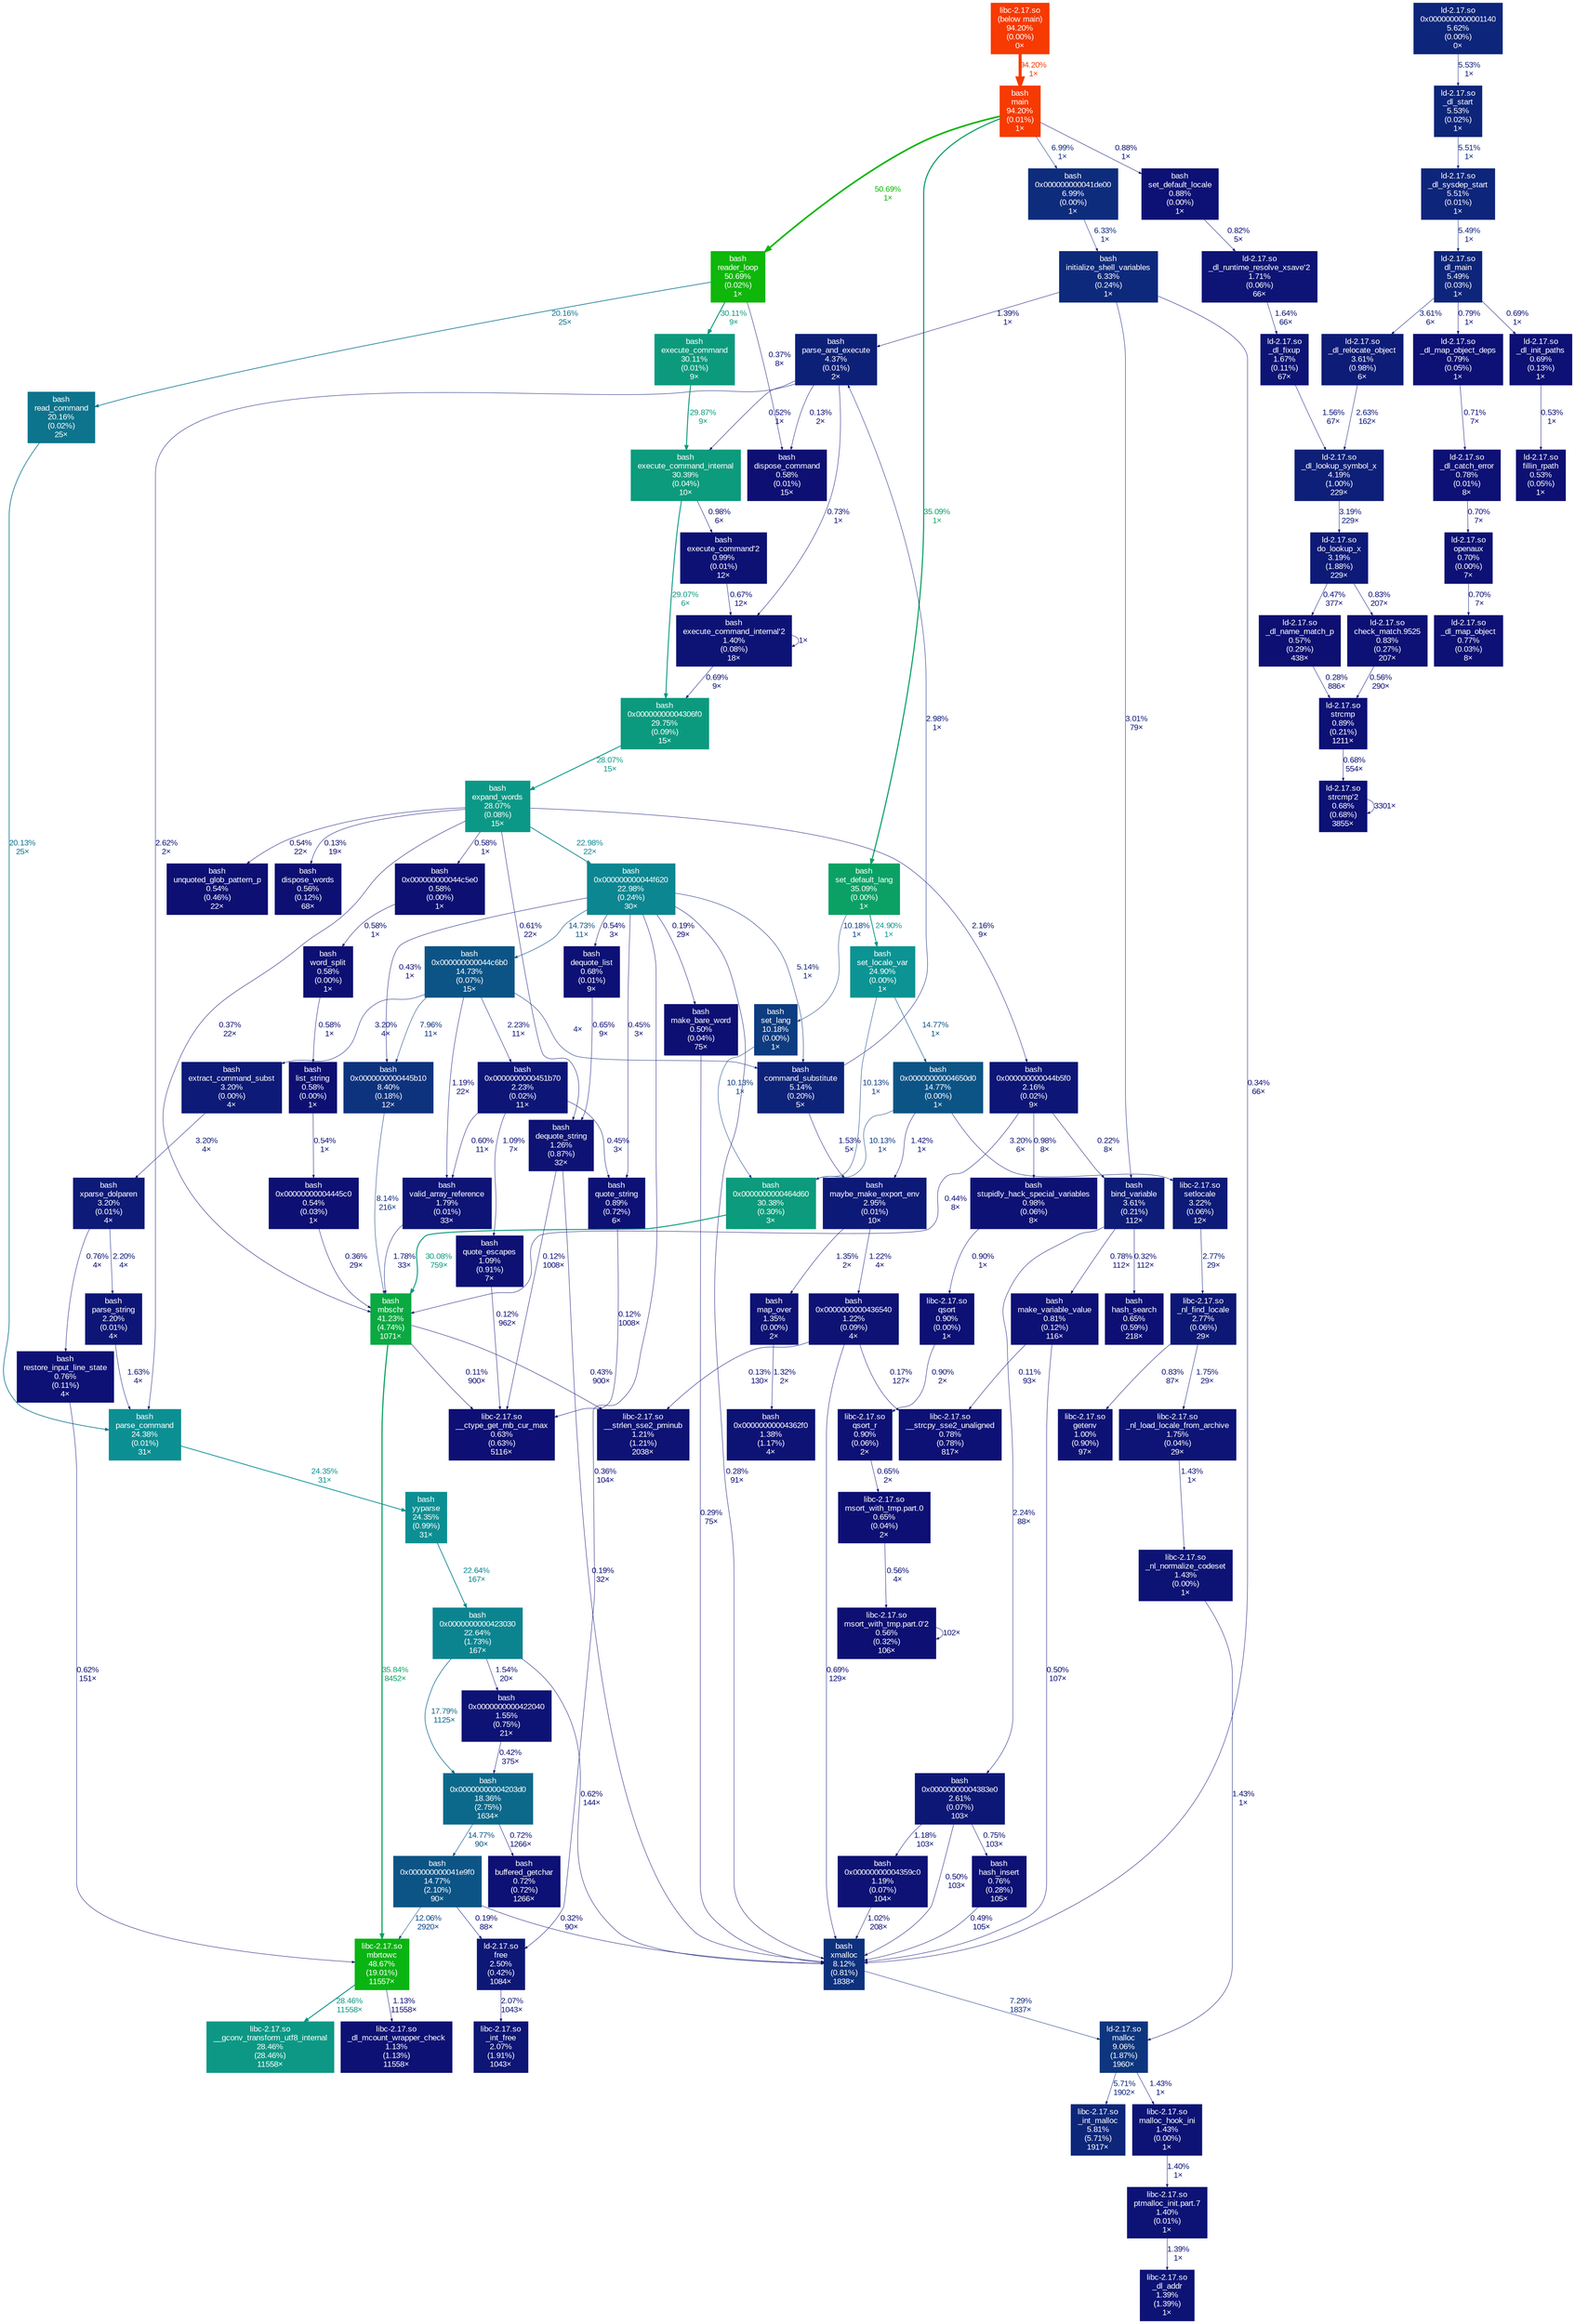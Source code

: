 digraph {
	graph [fontname=Arial, nodesep=0.125, ranksep=0.25];
	node [fontcolor=white, fontname=Arial, height=0, shape=box, style=filled, width=0];
	edge [fontname=Arial];
	"(below main)" [color="#f63a01", fontcolor="#ffffff", fontsize="10.00", label="libc-2.17.so\n(below main)\n94.20%\n(0.00%)\n0×"];
	"(below main)" -> main [arrowsize="0.97", color="#f63a01", fontcolor="#f63a01", fontsize="10.00", label="94.20%\n1×", labeldistance="3.77", penwidth="3.77"];
	"0x0000000000001140" [color="#0d257a", fontcolor="#ffffff", fontsize="10.00", label="ld-2.17.so\n0x0000000000001140\n5.62%\n(0.00%)\n0×"];
	"0x0000000000001140" -> "_dl_start" [arrowsize="0.35", color="#0d257a", fontcolor="#0d257a", fontsize="10.00", label="5.53%\n1×", labeldistance="0.50", penwidth="0.50"];
	"0x000000000041de00" [color="#0d2c7c", fontcolor="#ffffff", fontsize="10.00", label="bash\n0x000000000041de00\n6.99%\n(0.00%)\n1×"];
	"0x000000000041de00" -> "initialize_shell_variables" [arrowsize="0.35", color="#0d297b", fontcolor="#0d297b", fontsize="10.00", label="6.33%\n1×", labeldistance="0.50", penwidth="0.50"];
	"0x000000000041e9f0" [color="#0c5486", fontcolor="#ffffff", fontsize="10.00", label="bash\n0x000000000041e9f0\n14.77%\n(2.10%)\n90×"];
	"0x000000000041e9f0" -> free [arrowsize="0.35", color="#0d0e73", fontcolor="#0d0e73", fontsize="10.00", label="0.19%\n88×", labeldistance="0.50", penwidth="0.50"];
	"0x000000000041e9f0" -> mbrtowc [arrowsize="0.35", color="#0d4582", fontcolor="#0d4582", fontsize="10.00", label="12.06%\n2920×", labeldistance="0.50", penwidth="0.50"];
	"0x000000000041e9f0" -> xmalloc [arrowsize="0.35", color="#0d0e73", fontcolor="#0d0e73", fontsize="10.00", label="0.32%\n90×", labeldistance="0.50", penwidth="0.50"];
	"0x00000000004203d0" [color="#0c698b", fontcolor="#ffffff", fontsize="10.00", label="bash\n0x00000000004203d0\n18.36%\n(2.75%)\n1634×"];
	"0x00000000004203d0" -> "0x000000000041e9f0" [arrowsize="0.38", color="#0c5486", fontcolor="#0c5486", fontsize="10.00", label="14.77%\n90×", labeldistance="0.59", penwidth="0.59"];
	"0x00000000004203d0" -> "buffered_getchar" [arrowsize="0.35", color="#0d1074", fontcolor="#0d1074", fontsize="10.00", label="0.72%\n1266×", labeldistance="0.50", penwidth="0.50"];
	"0x0000000000422040" [color="#0d1375", fontcolor="#ffffff", fontsize="10.00", label="bash\n0x0000000000422040\n1.55%\n(0.75%)\n21×"];
	"0x0000000000422040" -> "0x00000000004203d0" [arrowsize="0.35", color="#0d0e73", fontcolor="#0d0e73", fontsize="10.00", label="0.42%\n375×", labeldistance="0.50", penwidth="0.50"];
	"0x0000000000423030" [color="#0c8490", fontcolor="#ffffff", fontsize="10.00", label="bash\n0x0000000000423030\n22.64%\n(1.73%)\n167×"];
	"0x0000000000423030" -> "0x00000000004203d0" [arrowsize="0.42", color="#0c668a", fontcolor="#0c668a", fontsize="10.00", label="17.79%\n1125×", labeldistance="0.71", penwidth="0.71"];
	"0x0000000000423030" -> "0x0000000000422040" [arrowsize="0.35", color="#0d1375", fontcolor="#0d1375", fontsize="10.00", label="1.54%\n20×", labeldistance="0.50", penwidth="0.50"];
	"0x0000000000423030" -> xmalloc [arrowsize="0.35", color="#0d0f74", fontcolor="#0d0f74", fontsize="10.00", label="0.62%\n144×", labeldistance="0.50", penwidth="0.50"];
	"0x00000000004306f0" [color="#0c9a7f", fontcolor="#ffffff", fontsize="10.00", label="bash\n0x00000000004306f0\n29.75%\n(0.09%)\n15×"];
	"0x00000000004306f0" -> "expand_words" [arrowsize="0.53", color="#0c9886", fontcolor="#0c9886", fontsize="10.00", label="28.07%\n15×", labeldistance="1.12", penwidth="1.12"];
	"0x00000000004359c0" [color="#0d1274", fontcolor="#ffffff", fontsize="10.00", label="bash\n0x00000000004359c0\n1.19%\n(0.07%)\n104×"];
	"0x00000000004359c0" -> xmalloc [arrowsize="0.35", color="#0d1174", fontcolor="#0d1174", fontsize="10.00", label="1.02%\n208×", labeldistance="0.50", penwidth="0.50"];
	"0x00000000004362f0" [color="#0d1275", fontcolor="#ffffff", fontsize="10.00", label="bash\n0x00000000004362f0\n1.38%\n(1.17%)\n4×"];
	"0x0000000000436540" [color="#0d1274", fontcolor="#ffffff", fontsize="10.00", label="bash\n0x0000000000436540\n1.22%\n(0.09%)\n4×"];
	"0x0000000000436540" -> "__strcpy_sse2_unaligned" [arrowsize="0.35", color="#0d0d73", fontcolor="#0d0d73", fontsize="10.00", label="0.17%\n127×", labeldistance="0.50", penwidth="0.50"];
	"0x0000000000436540" -> "__strlen_sse2_pminub" [arrowsize="0.35", color="#0d0d73", fontcolor="#0d0d73", fontsize="10.00", label="0.13%\n130×", labeldistance="0.50", penwidth="0.50"];
	"0x0000000000436540" -> xmalloc [arrowsize="0.35", color="#0d1074", fontcolor="#0d1074", fontsize="10.00", label="0.69%\n129×", labeldistance="0.50", penwidth="0.50"];
	"0x00000000004383e0" [color="#0d1876", fontcolor="#ffffff", fontsize="10.00", label="bash\n0x00000000004383e0\n2.61%\n(0.07%)\n103×"];
	"0x00000000004383e0" -> "0x00000000004359c0" [arrowsize="0.35", color="#0d1274", fontcolor="#0d1274", fontsize="10.00", label="1.18%\n103×", labeldistance="0.50", penwidth="0.50"];
	"0x00000000004383e0" -> "hash_insert" [arrowsize="0.35", color="#0d1074", fontcolor="#0d1074", fontsize="10.00", label="0.75%\n103×", labeldistance="0.50", penwidth="0.50"];
	"0x00000000004383e0" -> xmalloc [arrowsize="0.35", color="#0d0f73", fontcolor="#0d0f73", fontsize="10.00", label="0.50%\n103×", labeldistance="0.50", penwidth="0.50"];
	"0x00000000004445c0" [color="#0d0f73", fontcolor="#ffffff", fontsize="10.00", label="bash\n0x00000000004445c0\n0.54%\n(0.03%)\n1×"];
	"0x00000000004445c0" -> mbschr [arrowsize="0.35", color="#0d0e73", fontcolor="#0d0e73", fontsize="10.00", label="0.36%\n29×", labeldistance="0.50", penwidth="0.50"];
	"0x0000000000445b10" [color="#0d337e", fontcolor="#ffffff", fontsize="10.00", label="bash\n0x0000000000445b10\n8.40%\n(0.18%)\n12×"];
	"0x0000000000445b10" -> mbschr [arrowsize="0.35", color="#0d317d", fontcolor="#0d317d", fontsize="10.00", label="8.14%\n216×", labeldistance="0.50", penwidth="0.50"];
	"0x000000000044b5f0" [color="#0d1676", fontcolor="#ffffff", fontsize="10.00", label="bash\n0x000000000044b5f0\n2.16%\n(0.02%)\n9×"];
	"0x000000000044b5f0" -> "bind_variable" [arrowsize="0.35", color="#0d0e73", fontcolor="#0d0e73", fontsize="10.00", label="0.22%\n8×", labeldistance="0.50", penwidth="0.50"];
	"0x000000000044b5f0" -> mbschr [arrowsize="0.35", color="#0d0f73", fontcolor="#0d0f73", fontsize="10.00", label="0.44%\n8×", labeldistance="0.50", penwidth="0.50"];
	"0x000000000044b5f0" -> "stupidly_hack_special_variables" [arrowsize="0.35", color="#0d1174", fontcolor="#0d1174", fontsize="10.00", label="0.98%\n8×", labeldistance="0.50", penwidth="0.50"];
	"0x000000000044c5e0" [color="#0d0f73", fontcolor="#ffffff", fontsize="10.00", label="bash\n0x000000000044c5e0\n0.58%\n(0.00%)\n1×"];
	"0x000000000044c5e0" -> "word_split" [arrowsize="0.35", color="#0d0f73", fontcolor="#0d0f73", fontsize="10.00", label="0.58%\n1×", labeldistance="0.50", penwidth="0.50"];
	"0x000000000044c6b0" [color="#0c5486", fontcolor="#ffffff", fontsize="10.00", label="bash\n0x000000000044c6b0\n14.73%\n(0.07%)\n15×"];
	"0x000000000044c6b0" -> "0x0000000000445b10" [arrowsize="0.35", color="#0d307d", fontcolor="#0d307d", fontsize="10.00", label="7.96%\n11×", labeldistance="0.50", penwidth="0.50"];
	"0x000000000044c6b0" -> "0x0000000000451b70" [arrowsize="0.35", color="#0d1676", fontcolor="#0d1676", fontsize="10.00", label="2.23%\n11×", labeldistance="0.50", penwidth="0.50"];
	"0x000000000044c6b0" -> "command_substitute" [arrowsize="0.35", color="#0d2379", fontcolor="#0d2379", fontsize="10.00", label="4×", labeldistance="0.50", penwidth="0.50"];
	"0x000000000044c6b0" -> "extract_command_subst" [arrowsize="0.35", color="#0d1a77", fontcolor="#0d1a77", fontsize="10.00", label="3.20%\n4×", labeldistance="0.50", penwidth="0.50"];
	"0x000000000044c6b0" -> "valid_array_reference" [arrowsize="0.35", color="#0d1274", fontcolor="#0d1274", fontsize="10.00", label="1.19%\n22×", labeldistance="0.50", penwidth="0.50"];
	"0x000000000044f620" [color="#0c8691", fontcolor="#ffffff", fontsize="10.00", label="bash\n0x000000000044f620\n22.98%\n(0.24%)\n30×"];
	"0x000000000044f620" -> "0x0000000000445b10" [arrowsize="0.35", color="#0d0f73", fontcolor="#0d0f73", fontsize="10.00", label="0.43%\n1×", labeldistance="0.50", penwidth="0.50"];
	"0x000000000044f620" -> "0x000000000044c6b0" [arrowsize="0.38", color="#0c5486", fontcolor="#0c5486", fontsize="10.00", label="14.73%\n11×", labeldistance="0.59", penwidth="0.59"];
	"0x000000000044f620" -> "command_substitute" [arrowsize="0.35", color="#0d2379", fontcolor="#0d2379", fontsize="10.00", label="5.14%\n1×", labeldistance="0.50", penwidth="0.50"];
	"0x000000000044f620" -> "dequote_list" [arrowsize="0.35", color="#0d0f73", fontcolor="#0d0f73", fontsize="10.00", label="0.54%\n3×", labeldistance="0.50", penwidth="0.50"];
	"0x000000000044f620" -> free [arrowsize="0.35", color="#0d0e73", fontcolor="#0d0e73", fontsize="10.00", label="0.36%\n104×", labeldistance="0.50", penwidth="0.50"];
	"0x000000000044f620" -> "make_bare_word" [arrowsize="0.35", color="#0d0e73", fontcolor="#0d0e73", fontsize="10.00", label="0.19%\n29×", labeldistance="0.50", penwidth="0.50"];
	"0x000000000044f620" -> "quote_string" [arrowsize="0.35", color="#0d0f73", fontcolor="#0d0f73", fontsize="10.00", label="0.45%\n3×", labeldistance="0.50", penwidth="0.50"];
	"0x000000000044f620" -> xmalloc [arrowsize="0.35", color="#0d0e73", fontcolor="#0d0e73", fontsize="10.00", label="0.28%\n91×", labeldistance="0.50", penwidth="0.50"];
	"0x0000000000451b70" [color="#0d1676", fontcolor="#ffffff", fontsize="10.00", label="bash\n0x0000000000451b70\n2.23%\n(0.02%)\n11×"];
	"0x0000000000451b70" -> "quote_escapes" [arrowsize="0.35", color="#0d1174", fontcolor="#0d1174", fontsize="10.00", label="1.09%\n7×", labeldistance="0.50", penwidth="0.50"];
	"0x0000000000451b70" -> "quote_string" [arrowsize="0.35", color="#0d0f73", fontcolor="#0d0f73", fontsize="10.00", label="0.45%\n3×", labeldistance="0.50", penwidth="0.50"];
	"0x0000000000451b70" -> "valid_array_reference" [arrowsize="0.35", color="#0d0f74", fontcolor="#0d0f74", fontsize="10.00", label="0.60%\n11×", labeldistance="0.50", penwidth="0.50"];
	"0x0000000000464d60" [color="#0c9b7c", fontcolor="#ffffff", fontsize="10.00", label="bash\n0x0000000000464d60\n30.38%\n(0.30%)\n3×"];
	"0x0000000000464d60" -> mbschr [arrowsize="0.55", color="#0c9a7d", fontcolor="#0c9a7d", fontsize="10.00", label="30.08%\n759×", labeldistance="1.20", penwidth="1.20"];
	"0x00000000004650d0" [color="#0c5486", fontcolor="#ffffff", fontsize="10.00", label="bash\n0x00000000004650d0\n14.77%\n(0.00%)\n1×"];
	"0x00000000004650d0" -> "0x0000000000464d60" [arrowsize="0.35", color="#0d3b80", fontcolor="#0d3b80", fontsize="10.00", label="10.13%\n1×", labeldistance="0.50", penwidth="0.50"];
	"0x00000000004650d0" -> "maybe_make_export_env" [arrowsize="0.35", color="#0d1375", fontcolor="#0d1375", fontsize="10.00", label="1.42%\n1×", labeldistance="0.50", penwidth="0.50"];
	"0x00000000004650d0" -> setlocale [arrowsize="0.35", color="#0d1a77", fontcolor="#0d1a77", fontsize="10.00", label="3.20%\n6×", labeldistance="0.50", penwidth="0.50"];
	"__ctype_get_mb_cur_max" [color="#0d0f74", fontcolor="#ffffff", fontsize="10.00", label="libc-2.17.so\n__ctype_get_mb_cur_max\n0.63%\n(0.63%)\n5116×"];
	"__gconv_transform_utf8_internal" [color="#0c9885", fontcolor="#ffffff", fontsize="10.00", label="libc-2.17.so\n__gconv_transform_utf8_internal\n28.46%\n(28.46%)\n11558×"];
	"__strcpy_sse2_unaligned" [color="#0d1074", fontcolor="#ffffff", fontsize="10.00", label="libc-2.17.so\n__strcpy_sse2_unaligned\n0.78%\n(0.78%)\n817×"];
	"__strlen_sse2_pminub" [color="#0d1274", fontcolor="#ffffff", fontsize="10.00", label="libc-2.17.so\n__strlen_sse2_pminub\n1.21%\n(1.21%)\n2038×"];
	"_dl_addr" [color="#0d1375", fontcolor="#ffffff", fontsize="10.00", label="libc-2.17.so\n_dl_addr\n1.39%\n(1.39%)\n1×"];
	"_dl_catch_error" [color="#0d1074", fontcolor="#ffffff", fontsize="10.00", label="ld-2.17.so\n_dl_catch_error\n0.78%\n(0.01%)\n8×"];
	"_dl_catch_error" -> openaux [arrowsize="0.35", color="#0d1074", fontcolor="#0d1074", fontsize="10.00", label="0.70%\n7×", labeldistance="0.50", penwidth="0.50"];
	"_dl_fixup" [color="#0d1475", fontcolor="#ffffff", fontsize="10.00", label="ld-2.17.so\n_dl_fixup\n1.67%\n(0.11%)\n67×"];
	"_dl_fixup" -> "_dl_lookup_symbol_x" [arrowsize="0.35", color="#0d1375", fontcolor="#0d1375", fontsize="10.00", label="1.56%\n67×", labeldistance="0.50", penwidth="0.50"];
	"_dl_init_paths" [color="#0d1074", fontcolor="#ffffff", fontsize="10.00", label="ld-2.17.so\n_dl_init_paths\n0.69%\n(0.13%)\n1×"];
	"_dl_init_paths" -> "fillin_rpath" [arrowsize="0.35", color="#0d0f73", fontcolor="#0d0f73", fontsize="10.00", label="0.53%\n1×", labeldistance="0.50", penwidth="0.50"];
	"_dl_lookup_symbol_x" [color="#0d1f78", fontcolor="#ffffff", fontsize="10.00", label="ld-2.17.so\n_dl_lookup_symbol_x\n4.19%\n(1.00%)\n229×"];
	"_dl_lookup_symbol_x" -> "do_lookup_x" [arrowsize="0.35", color="#0d1a77", fontcolor="#0d1a77", fontsize="10.00", label="3.19%\n229×", labeldistance="0.50", penwidth="0.50"];
	"_dl_map_object" [color="#0d1074", fontcolor="#ffffff", fontsize="10.00", label="ld-2.17.so\n_dl_map_object\n0.77%\n(0.03%)\n8×"];
	"_dl_map_object_deps" [color="#0d1074", fontcolor="#ffffff", fontsize="10.00", label="ld-2.17.so\n_dl_map_object_deps\n0.79%\n(0.05%)\n1×"];
	"_dl_map_object_deps" -> "_dl_catch_error" [arrowsize="0.35", color="#0d1074", fontcolor="#0d1074", fontsize="10.00", label="0.71%\n7×", labeldistance="0.50", penwidth="0.50"];
	"_dl_mcount_wrapper_check" [color="#0d1174", fontcolor="#ffffff", fontsize="10.00", label="libc-2.17.so\n_dl_mcount_wrapper_check\n1.13%\n(1.13%)\n11558×"];
	"_dl_name_match_p" [color="#0d0f73", fontcolor="#ffffff", fontsize="10.00", label="ld-2.17.so\n_dl_name_match_p\n0.57%\n(0.29%)\n438×"];
	"_dl_name_match_p" -> strcmp [arrowsize="0.35", color="#0d0e73", fontcolor="#0d0e73", fontsize="10.00", label="0.28%\n886×", labeldistance="0.50", penwidth="0.50"];
	"_dl_relocate_object" [color="#0d1c77", fontcolor="#ffffff", fontsize="10.00", label="ld-2.17.so\n_dl_relocate_object\n3.61%\n(0.98%)\n6×"];
	"_dl_relocate_object" -> "_dl_lookup_symbol_x" [arrowsize="0.35", color="#0d1876", fontcolor="#0d1876", fontsize="10.00", label="2.63%\n162×", labeldistance="0.50", penwidth="0.50"];
	"_dl_runtime_resolve_xsave'2" [color="#0d1475", fontcolor="#ffffff", fontsize="10.00", label="ld-2.17.so\n_dl_runtime_resolve_xsave'2\n1.71%\n(0.06%)\n66×"];
	"_dl_runtime_resolve_xsave'2" -> "_dl_fixup" [arrowsize="0.35", color="#0d1475", fontcolor="#0d1475", fontsize="10.00", label="1.64%\n66×", labeldistance="0.50", penwidth="0.50"];
	"_dl_start" [color="#0d257a", fontcolor="#ffffff", fontsize="10.00", label="ld-2.17.so\n_dl_start\n5.53%\n(0.02%)\n1×"];
	"_dl_start" -> "_dl_sysdep_start" [arrowsize="0.35", color="#0d257a", fontcolor="#0d257a", fontsize="10.00", label="5.51%\n1×", labeldistance="0.50", penwidth="0.50"];
	"_dl_sysdep_start" [color="#0d257a", fontcolor="#ffffff", fontsize="10.00", label="ld-2.17.so\n_dl_sysdep_start\n5.51%\n(0.01%)\n1×"];
	"_dl_sysdep_start" -> "dl_main" [arrowsize="0.35", color="#0d257a", fontcolor="#0d257a", fontsize="10.00", label="5.49%\n1×", labeldistance="0.50", penwidth="0.50"];
	"_int_free" [color="#0d1575", fontcolor="#ffffff", fontsize="10.00", label="libc-2.17.so\n_int_free\n2.07%\n(1.91%)\n1043×"];
	"_int_malloc" [color="#0d267a", fontcolor="#ffffff", fontsize="10.00", label="libc-2.17.so\n_int_malloc\n5.81%\n(5.71%)\n1917×"];
	"_nl_find_locale" [color="#0d1876", fontcolor="#ffffff", fontsize="10.00", label="libc-2.17.so\n_nl_find_locale\n2.77%\n(0.06%)\n29×"];
	"_nl_find_locale" -> "_nl_load_locale_from_archive" [arrowsize="0.35", color="#0d1475", fontcolor="#0d1475", fontsize="10.00", label="1.75%\n29×", labeldistance="0.50", penwidth="0.50"];
	"_nl_find_locale" -> getenv [arrowsize="0.35", color="#0d1074", fontcolor="#0d1074", fontsize="10.00", label="0.83%\n87×", labeldistance="0.50", penwidth="0.50"];
	"_nl_load_locale_from_archive" [color="#0d1475", fontcolor="#ffffff", fontsize="10.00", label="libc-2.17.so\n_nl_load_locale_from_archive\n1.75%\n(0.04%)\n29×"];
	"_nl_load_locale_from_archive" -> "_nl_normalize_codeset" [arrowsize="0.35", color="#0d1375", fontcolor="#0d1375", fontsize="10.00", label="1.43%\n1×", labeldistance="0.50", penwidth="0.50"];
	"_nl_normalize_codeset" [color="#0d1375", fontcolor="#ffffff", fontsize="10.00", label="libc-2.17.so\n_nl_normalize_codeset\n1.43%\n(0.00%)\n1×"];
	"_nl_normalize_codeset" -> malloc [arrowsize="0.35", color="#0d1375", fontcolor="#0d1375", fontsize="10.00", label="1.43%\n1×", labeldistance="0.50", penwidth="0.50"];
	"bind_variable" [color="#0d1c77", fontcolor="#ffffff", fontsize="10.00", label="bash\nbind_variable\n3.61%\n(0.21%)\n112×"];
	"bind_variable" -> "0x00000000004383e0" [arrowsize="0.35", color="#0d1676", fontcolor="#0d1676", fontsize="10.00", label="2.24%\n88×", labeldistance="0.50", penwidth="0.50"];
	"bind_variable" -> "hash_search" [arrowsize="0.35", color="#0d0e73", fontcolor="#0d0e73", fontsize="10.00", label="0.32%\n112×", labeldistance="0.50", penwidth="0.50"];
	"bind_variable" -> "make_variable_value" [arrowsize="0.35", color="#0d1074", fontcolor="#0d1074", fontsize="10.00", label="0.78%\n112×", labeldistance="0.50", penwidth="0.50"];
	"buffered_getchar" [color="#0d1074", fontcolor="#ffffff", fontsize="10.00", label="bash\nbuffered_getchar\n0.72%\n(0.72%)\n1266×"];
	"check_match.9525" [color="#0d1074", fontcolor="#ffffff", fontsize="10.00", label="ld-2.17.so\ncheck_match.9525\n0.83%\n(0.27%)\n207×"];
	"check_match.9525" -> strcmp [arrowsize="0.35", color="#0d0f73", fontcolor="#0d0f73", fontsize="10.00", label="0.56%\n290×", labeldistance="0.50", penwidth="0.50"];
	"command_substitute" [color="#0d2379", fontcolor="#ffffff", fontsize="10.00", label="bash\ncommand_substitute\n5.14%\n(0.20%)\n5×"];
	"command_substitute" -> "maybe_make_export_env" [arrowsize="0.35", color="#0d1375", fontcolor="#0d1375", fontsize="10.00", label="1.53%\n5×", labeldistance="0.50", penwidth="0.50"];
	"command_substitute" -> "parse_and_execute" [arrowsize="0.35", color="#0d1977", fontcolor="#0d1977", fontsize="10.00", label="2.98%\n1×", labeldistance="0.50", penwidth="0.50"];
	"dequote_list" [color="#0d1074", fontcolor="#ffffff", fontsize="10.00", label="bash\ndequote_list\n0.68%\n(0.01%)\n9×"];
	"dequote_list" -> "dequote_string" [arrowsize="0.35", color="#0d0f74", fontcolor="#0d0f74", fontsize="10.00", label="0.65%\n9×", labeldistance="0.50", penwidth="0.50"];
	"dequote_string" [color="#0d1274", fontcolor="#ffffff", fontsize="10.00", label="bash\ndequote_string\n1.26%\n(0.87%)\n32×"];
	"dequote_string" -> "__ctype_get_mb_cur_max" [arrowsize="0.35", color="#0d0d73", fontcolor="#0d0d73", fontsize="10.00", label="0.12%\n1008×", labeldistance="0.50", penwidth="0.50"];
	"dequote_string" -> xmalloc [arrowsize="0.35", color="#0d0e73", fontcolor="#0d0e73", fontsize="10.00", label="0.19%\n32×", labeldistance="0.50", penwidth="0.50"];
	"dispose_command" [color="#0d0f73", fontcolor="#ffffff", fontsize="10.00", label="bash\ndispose_command\n0.58%\n(0.01%)\n15×"];
	"dispose_words" [color="#0d0f73", fontcolor="#ffffff", fontsize="10.00", label="bash\ndispose_words\n0.56%\n(0.12%)\n68×"];
	"dl_main" [color="#0d257a", fontcolor="#ffffff", fontsize="10.00", label="ld-2.17.so\ndl_main\n5.49%\n(0.03%)\n1×"];
	"dl_main" -> "_dl_init_paths" [arrowsize="0.35", color="#0d1074", fontcolor="#0d1074", fontsize="10.00", label="0.69%\n1×", labeldistance="0.50", penwidth="0.50"];
	"dl_main" -> "_dl_map_object_deps" [arrowsize="0.35", color="#0d1074", fontcolor="#0d1074", fontsize="10.00", label="0.79%\n1×", labeldistance="0.50", penwidth="0.50"];
	"dl_main" -> "_dl_relocate_object" [arrowsize="0.35", color="#0d1c77", fontcolor="#0d1c77", fontsize="10.00", label="3.61%\n6×", labeldistance="0.50", penwidth="0.50"];
	"do_lookup_x" [color="#0d1a77", fontcolor="#ffffff", fontsize="10.00", label="ld-2.17.so\ndo_lookup_x\n3.19%\n(1.88%)\n229×"];
	"do_lookup_x" -> "_dl_name_match_p" [arrowsize="0.35", color="#0d0f73", fontcolor="#0d0f73", fontsize="10.00", label="0.47%\n377×", labeldistance="0.50", penwidth="0.50"];
	"do_lookup_x" -> "check_match.9525" [arrowsize="0.35", color="#0d1074", fontcolor="#0d1074", fontsize="10.00", label="0.83%\n207×", labeldistance="0.50", penwidth="0.50"];
	"execute_command" [color="#0c9a7d", fontcolor="#ffffff", fontsize="10.00", label="bash\nexecute_command\n30.11%\n(0.01%)\n9×"];
	"execute_command" -> "execute_command_internal" [arrowsize="0.55", color="#0c9a7e", fontcolor="#0c9a7e", fontsize="10.00", label="29.87%\n9×", labeldistance="1.19", penwidth="1.19"];
	"execute_command'2" [color="#0d1174", fontcolor="#ffffff", fontsize="10.00", label="bash\nexecute_command'2\n0.99%\n(0.01%)\n12×"];
	"execute_command'2" -> "execute_command_internal'2" [arrowsize="0.35", color="#0d1074", fontcolor="#0d1074", fontsize="10.00", label="0.67%\n12×", labeldistance="0.50", penwidth="0.50"];
	"execute_command_internal" [color="#0c9b7c", fontcolor="#ffffff", fontsize="10.00", label="bash\nexecute_command_internal\n30.39%\n(0.04%)\n10×"];
	"execute_command_internal" -> "0x00000000004306f0" [arrowsize="0.54", color="#0c9982", fontcolor="#0c9982", fontsize="10.00", label="29.07%\n6×", labeldistance="1.16", penwidth="1.16"];
	"execute_command_internal" -> "execute_command'2" [arrowsize="0.35", color="#0d1174", fontcolor="#0d1174", fontsize="10.00", label="0.98%\n6×", labeldistance="0.50", penwidth="0.50"];
	"execute_command_internal'2" [color="#0d1375", fontcolor="#ffffff", fontsize="10.00", label="bash\nexecute_command_internal'2\n1.40%\n(0.08%)\n18×"];
	"execute_command_internal'2" -> "0x00000000004306f0" [arrowsize="0.35", color="#0d1074", fontcolor="#0d1074", fontsize="10.00", label="0.69%\n9×", labeldistance="0.50", penwidth="0.50"];
	"execute_command_internal'2" -> "execute_command_internal'2" [arrowsize="0.35", color="#0d1375", fontcolor="#0d1375", fontsize="10.00", label="1×", labeldistance="0.50", penwidth="0.50"];
	"expand_words" [color="#0c9886", fontcolor="#ffffff", fontsize="10.00", label="bash\nexpand_words\n28.07%\n(0.08%)\n15×"];
	"expand_words" -> "0x000000000044b5f0" [arrowsize="0.35", color="#0d1676", fontcolor="#0d1676", fontsize="10.00", label="2.16%\n9×", labeldistance="0.50", penwidth="0.50"];
	"expand_words" -> "0x000000000044c5e0" [arrowsize="0.35", color="#0d0f73", fontcolor="#0d0f73", fontsize="10.00", label="0.58%\n1×", labeldistance="0.50", penwidth="0.50"];
	"expand_words" -> "0x000000000044f620" [arrowsize="0.48", color="#0c8691", fontcolor="#0c8691", fontsize="10.00", label="22.98%\n22×", labeldistance="0.92", penwidth="0.92"];
	"expand_words" -> "dequote_string" [arrowsize="0.35", color="#0d0f74", fontcolor="#0d0f74", fontsize="10.00", label="0.61%\n22×", labeldistance="0.50", penwidth="0.50"];
	"expand_words" -> "dispose_words" [arrowsize="0.35", color="#0d0d73", fontcolor="#0d0d73", fontsize="10.00", label="0.13%\n19×", labeldistance="0.50", penwidth="0.50"];
	"expand_words" -> mbschr [arrowsize="0.35", color="#0d0e73", fontcolor="#0d0e73", fontsize="10.00", label="0.37%\n22×", labeldistance="0.50", penwidth="0.50"];
	"expand_words" -> "unquoted_glob_pattern_p" [arrowsize="0.35", color="#0d0f73", fontcolor="#0d0f73", fontsize="10.00", label="0.54%\n22×", labeldistance="0.50", penwidth="0.50"];
	"extract_command_subst" [color="#0d1a77", fontcolor="#ffffff", fontsize="10.00", label="bash\nextract_command_subst\n3.20%\n(0.00%)\n4×"];
	"extract_command_subst" -> "xparse_dolparen" [arrowsize="0.35", color="#0d1a77", fontcolor="#0d1a77", fontsize="10.00", label="3.20%\n4×", labeldistance="0.50", penwidth="0.50"];
	"fillin_rpath" [color="#0d0f73", fontcolor="#ffffff", fontsize="10.00", label="ld-2.17.so\nfillin_rpath\n0.53%\n(0.05%)\n1×"];
	free [color="#0d1776", fontcolor="#ffffff", fontsize="10.00", label="ld-2.17.so\nfree\n2.50%\n(0.42%)\n1084×"];
	free -> "_int_free" [arrowsize="0.35", color="#0d1575", fontcolor="#0d1575", fontsize="10.00", label="2.07%\n1043×", labeldistance="0.50", penwidth="0.50"];
	getenv [color="#0d1174", fontcolor="#ffffff", fontsize="10.00", label="libc-2.17.so\ngetenv\n1.00%\n(0.90%)\n97×"];
	"hash_insert" [color="#0d1074", fontcolor="#ffffff", fontsize="10.00", label="bash\nhash_insert\n0.76%\n(0.28%)\n105×"];
	"hash_insert" -> xmalloc [arrowsize="0.35", color="#0d0f73", fontcolor="#0d0f73", fontsize="10.00", label="0.49%\n105×", labeldistance="0.50", penwidth="0.50"];
	"hash_search" [color="#0d0f74", fontcolor="#ffffff", fontsize="10.00", label="bash\nhash_search\n0.65%\n(0.59%)\n218×"];
	"initialize_shell_variables" [color="#0d297b", fontcolor="#ffffff", fontsize="10.00", label="bash\ninitialize_shell_variables\n6.33%\n(0.24%)\n1×"];
	"initialize_shell_variables" -> "bind_variable" [arrowsize="0.35", color="#0d1977", fontcolor="#0d1977", fontsize="10.00", label="3.01%\n79×", labeldistance="0.50", penwidth="0.50"];
	"initialize_shell_variables" -> "parse_and_execute" [arrowsize="0.35", color="#0d1275", fontcolor="#0d1275", fontsize="10.00", label="1.39%\n1×", labeldistance="0.50", penwidth="0.50"];
	"initialize_shell_variables" -> xmalloc [arrowsize="0.35", color="#0d0e73", fontcolor="#0d0e73", fontsize="10.00", label="0.34%\n66×", labeldistance="0.50", penwidth="0.50"];
	"list_string" [color="#0d0f73", fontcolor="#ffffff", fontsize="10.00", label="bash\nlist_string\n0.58%\n(0.00%)\n1×"];
	"list_string" -> "0x00000000004445c0" [arrowsize="0.35", color="#0d0f73", fontcolor="#0d0f73", fontsize="10.00", label="0.54%\n1×", labeldistance="0.50", penwidth="0.50"];
	main [color="#f63a01", fontcolor="#ffffff", fontsize="10.00", label="bash\nmain\n94.20%\n(0.01%)\n1×"];
	main -> "0x000000000041de00" [arrowsize="0.35", color="#0d2c7c", fontcolor="#0d2c7c", fontsize="10.00", label="6.99%\n1×", labeldistance="0.50", penwidth="0.50"];
	main -> "reader_loop" [arrowsize="0.71", color="#0eb709", fontcolor="#0eb709", fontsize="10.00", label="50.69%\n1×", labeldistance="2.03", penwidth="2.03"];
	main -> "set_default_lang" [arrowsize="0.59", color="#0ba165", fontcolor="#0ba165", fontsize="10.00", label="35.09%\n1×", labeldistance="1.40", penwidth="1.40"];
	main -> "set_default_locale" [arrowsize="0.35", color="#0d1074", fontcolor="#0d1074", fontsize="10.00", label="0.88%\n1×", labeldistance="0.50", penwidth="0.50"];
	"make_bare_word" [color="#0d0f73", fontcolor="#ffffff", fontsize="10.00", label="bash\nmake_bare_word\n0.50%\n(0.04%)\n75×"];
	"make_bare_word" -> xmalloc [arrowsize="0.35", color="#0d0e73", fontcolor="#0d0e73", fontsize="10.00", label="0.29%\n75×", labeldistance="0.50", penwidth="0.50"];
	"make_variable_value" [color="#0d1074", fontcolor="#ffffff", fontsize="10.00", label="bash\nmake_variable_value\n0.81%\n(0.12%)\n116×"];
	"make_variable_value" -> "__strcpy_sse2_unaligned" [arrowsize="0.35", color="#0d0d73", fontcolor="#0d0d73", fontsize="10.00", label="0.11%\n93×", labeldistance="0.50", penwidth="0.50"];
	"make_variable_value" -> xmalloc [arrowsize="0.35", color="#0d0f73", fontcolor="#0d0f73", fontsize="10.00", label="0.50%\n107×", labeldistance="0.50", penwidth="0.50"];
	malloc [color="#0d367e", fontcolor="#ffffff", fontsize="10.00", label="ld-2.17.so\nmalloc\n9.06%\n(1.87%)\n1960×"];
	malloc -> "_int_malloc" [arrowsize="0.35", color="#0d267a", fontcolor="#0d267a", fontsize="10.00", label="5.71%\n1902×", labeldistance="0.50", penwidth="0.50"];
	malloc -> "malloc_hook_ini" [arrowsize="0.35", color="#0d1375", fontcolor="#0d1375", fontsize="10.00", label="1.43%\n1×", labeldistance="0.50", penwidth="0.50"];
	"malloc_hook_ini" [color="#0d1375", fontcolor="#ffffff", fontsize="10.00", label="libc-2.17.so\nmalloc_hook_ini\n1.43%\n(0.00%)\n1×"];
	"malloc_hook_ini" -> "ptmalloc_init.part.7" [arrowsize="0.35", color="#0d1375", fontcolor="#0d1375", fontsize="10.00", label="1.40%\n1×", labeldistance="0.50", penwidth="0.50"];
	"map_over" [color="#0d1274", fontcolor="#ffffff", fontsize="10.00", label="bash\nmap_over\n1.35%\n(0.00%)\n2×"];
	"map_over" -> "0x00000000004362f0" [arrowsize="0.35", color="#0d1274", fontcolor="#0d1274", fontsize="10.00", label="1.32%\n2×", labeldistance="0.50", penwidth="0.50"];
	"maybe_make_export_env" [color="#0d1977", fontcolor="#ffffff", fontsize="10.00", label="bash\nmaybe_make_export_env\n2.95%\n(0.01%)\n10×"];
	"maybe_make_export_env" -> "0x0000000000436540" [arrowsize="0.35", color="#0d1274", fontcolor="#0d1274", fontsize="10.00", label="1.22%\n4×", labeldistance="0.50", penwidth="0.50"];
	"maybe_make_export_env" -> "map_over" [arrowsize="0.35", color="#0d1274", fontcolor="#0d1274", fontsize="10.00", label="1.35%\n2×", labeldistance="0.50", penwidth="0.50"];
	mbrtowc [color="#0ab413", fontcolor="#ffffff", fontsize="10.00", label="libc-2.17.so\nmbrtowc\n48.67%\n(19.01%)\n11557×"];
	mbrtowc -> "__gconv_transform_utf8_internal" [arrowsize="0.53", color="#0c9885", fontcolor="#0c9885", fontsize="10.00", label="28.46%\n11558×", labeldistance="1.14", penwidth="1.14"];
	mbrtowc -> "_dl_mcount_wrapper_check" [arrowsize="0.35", color="#0d1174", fontcolor="#0d1174", fontsize="10.00", label="1.13%\n11558×", labeldistance="0.50", penwidth="0.50"];
	mbschr [color="#0ba942", fontcolor="#ffffff", fontsize="10.00", label="bash\nmbschr\n41.23%\n(4.74%)\n1071×"];
	mbschr -> "__ctype_get_mb_cur_max" [arrowsize="0.35", color="#0d0d73", fontcolor="#0d0d73", fontsize="10.00", label="0.11%\n900×", labeldistance="0.50", penwidth="0.50"];
	mbschr -> "__strlen_sse2_pminub" [arrowsize="0.35", color="#0d0f73", fontcolor="#0d0f73", fontsize="10.00", label="0.43%\n900×", labeldistance="0.50", penwidth="0.50"];
	mbschr -> mbrtowc [arrowsize="0.60", color="#0ba261", fontcolor="#0ba261", fontsize="10.00", label="35.84%\n8452×", labeldistance="1.43", penwidth="1.43"];
	"msort_with_tmp.part.0" [color="#0d0f74", fontcolor="#ffffff", fontsize="10.00", label="libc-2.17.so\nmsort_with_tmp.part.0\n0.65%\n(0.04%)\n2×"];
	"msort_with_tmp.part.0" -> "msort_with_tmp.part.0'2" [arrowsize="0.35", color="#0d0f73", fontcolor="#0d0f73", fontsize="10.00", label="0.56%\n4×", labeldistance="0.50", penwidth="0.50"];
	"msort_with_tmp.part.0'2" [color="#0d0f73", fontcolor="#ffffff", fontsize="10.00", label="libc-2.17.so\nmsort_with_tmp.part.0'2\n0.56%\n(0.32%)\n106×"];
	"msort_with_tmp.part.0'2" -> "msort_with_tmp.part.0'2" [arrowsize="0.35", color="#0d0f73", fontcolor="#0d0f73", fontsize="10.00", label="102×", labeldistance="0.50", penwidth="0.50"];
	openaux [color="#0d1074", fontcolor="#ffffff", fontsize="10.00", label="ld-2.17.so\nopenaux\n0.70%\n(0.00%)\n7×"];
	openaux -> "_dl_map_object" [arrowsize="0.35", color="#0d1074", fontcolor="#0d1074", fontsize="10.00", label="0.70%\n7×", labeldistance="0.50", penwidth="0.50"];
	"parse_and_execute" [color="#0d2078", fontcolor="#ffffff", fontsize="10.00", label="bash\nparse_and_execute\n4.37%\n(0.01%)\n2×"];
	"parse_and_execute" -> "dispose_command" [arrowsize="0.35", color="#0d0d73", fontcolor="#0d0d73", fontsize="10.00", label="0.13%\n2×", labeldistance="0.50", penwidth="0.50"];
	"parse_and_execute" -> "execute_command_internal" [arrowsize="0.35", color="#0d0f73", fontcolor="#0d0f73", fontsize="10.00", label="0.52%\n1×", labeldistance="0.50", penwidth="0.50"];
	"parse_and_execute" -> "execute_command_internal'2" [arrowsize="0.35", color="#0d1074", fontcolor="#0d1074", fontsize="10.00", label="0.73%\n1×", labeldistance="0.50", penwidth="0.50"];
	"parse_and_execute" -> "parse_command" [arrowsize="0.35", color="#0d1876", fontcolor="#0d1876", fontsize="10.00", label="2.62%\n2×", labeldistance="0.50", penwidth="0.50"];
	"parse_command" [color="#0c8f93", fontcolor="#ffffff", fontsize="10.00", label="bash\nparse_command\n24.38%\n(0.01%)\n31×"];
	"parse_command" -> yyparse [arrowsize="0.49", color="#0c8f93", fontcolor="#0c8f93", fontsize="10.00", label="24.35%\n31×", labeldistance="0.97", penwidth="0.97"];
	"parse_string" [color="#0d1676", fontcolor="#ffffff", fontsize="10.00", label="bash\nparse_string\n2.20%\n(0.01%)\n4×"];
	"parse_string" -> "parse_command" [arrowsize="0.35", color="#0d1475", fontcolor="#0d1475", fontsize="10.00", label="1.63%\n4×", labeldistance="0.50", penwidth="0.50"];
	"ptmalloc_init.part.7" [color="#0d1375", fontcolor="#ffffff", fontsize="10.00", label="libc-2.17.so\nptmalloc_init.part.7\n1.40%\n(0.01%)\n1×"];
	"ptmalloc_init.part.7" -> "_dl_addr" [arrowsize="0.35", color="#0d1375", fontcolor="#0d1375", fontsize="10.00", label="1.39%\n1×", labeldistance="0.50", penwidth="0.50"];
	qsort [color="#0d1074", fontcolor="#ffffff", fontsize="10.00", label="libc-2.17.so\nqsort\n0.90%\n(0.00%)\n1×"];
	qsort -> "qsort_r" [arrowsize="0.35", color="#0d1074", fontcolor="#0d1074", fontsize="10.00", label="0.90%\n2×", labeldistance="0.50", penwidth="0.50"];
	"qsort_r" [color="#0d1074", fontcolor="#ffffff", fontsize="10.00", label="libc-2.17.so\nqsort_r\n0.90%\n(0.06%)\n2×"];
	"qsort_r" -> "msort_with_tmp.part.0" [arrowsize="0.35", color="#0d0f74", fontcolor="#0d0f74", fontsize="10.00", label="0.65%\n2×", labeldistance="0.50", penwidth="0.50"];
	"quote_escapes" [color="#0d1174", fontcolor="#ffffff", fontsize="10.00", label="bash\nquote_escapes\n1.09%\n(0.91%)\n7×"];
	"quote_escapes" -> "__ctype_get_mb_cur_max" [arrowsize="0.35", color="#0d0d73", fontcolor="#0d0d73", fontsize="10.00", label="0.12%\n962×", labeldistance="0.50", penwidth="0.50"];
	"quote_string" [color="#0d1074", fontcolor="#ffffff", fontsize="10.00", label="bash\nquote_string\n0.89%\n(0.72%)\n6×"];
	"quote_string" -> "__ctype_get_mb_cur_max" [arrowsize="0.35", color="#0d0d73", fontcolor="#0d0d73", fontsize="10.00", label="0.12%\n1008×", labeldistance="0.50", penwidth="0.50"];
	"read_command" [color="#0c748d", fontcolor="#ffffff", fontsize="10.00", label="bash\nread_command\n20.16%\n(0.02%)\n25×"];
	"read_command" -> "parse_command" [arrowsize="0.45", color="#0c748d", fontcolor="#0c748d", fontsize="10.00", label="20.13%\n25×", labeldistance="0.81", penwidth="0.81"];
	"reader_loop" [color="#0eb709", fontcolor="#ffffff", fontsize="10.00", label="bash\nreader_loop\n50.69%\n(0.02%)\n1×"];
	"reader_loop" -> "dispose_command" [arrowsize="0.35", color="#0d0e73", fontcolor="#0d0e73", fontsize="10.00", label="0.37%\n8×", labeldistance="0.50", penwidth="0.50"];
	"reader_loop" -> "execute_command" [arrowsize="0.55", color="#0c9a7d", fontcolor="#0c9a7d", fontsize="10.00", label="30.11%\n9×", labeldistance="1.20", penwidth="1.20"];
	"reader_loop" -> "read_command" [arrowsize="0.45", color="#0c748d", fontcolor="#0c748d", fontsize="10.00", label="20.16%\n25×", labeldistance="0.81", penwidth="0.81"];
	"restore_input_line_state" [color="#0d1074", fontcolor="#ffffff", fontsize="10.00", label="bash\nrestore_input_line_state\n0.76%\n(0.11%)\n4×"];
	"restore_input_line_state" -> mbrtowc [arrowsize="0.35", color="#0d0f74", fontcolor="#0d0f74", fontsize="10.00", label="0.62%\n151×", labeldistance="0.50", penwidth="0.50"];
	"set_default_lang" [color="#0ba165", fontcolor="#ffffff", fontsize="10.00", label="bash\nset_default_lang\n35.09%\n(0.00%)\n1×"];
	"set_default_lang" -> "set_lang" [arrowsize="0.35", color="#0d3c80", fontcolor="#0d3c80", fontsize="10.00", label="10.18%\n1×", labeldistance="0.50", penwidth="0.50"];
	"set_default_lang" -> "set_locale_var" [arrowsize="0.50", color="#0c9393", fontcolor="#0c9393", fontsize="10.00", label="24.90%\n1×", labeldistance="1.00", penwidth="1.00"];
	"set_default_locale" [color="#0d1074", fontcolor="#ffffff", fontsize="10.00", label="bash\nset_default_locale\n0.88%\n(0.00%)\n1×"];
	"set_default_locale" -> "_dl_runtime_resolve_xsave'2" [arrowsize="0.35", color="#0d1074", fontcolor="#0d1074", fontsize="10.00", label="0.82%\n5×", labeldistance="0.50", penwidth="0.50"];
	"set_lang" [color="#0d3c80", fontcolor="#ffffff", fontsize="10.00", label="bash\nset_lang\n10.18%\n(0.00%)\n1×"];
	"set_lang" -> "0x0000000000464d60" [arrowsize="0.35", color="#0d3b80", fontcolor="#0d3b80", fontsize="10.00", label="10.13%\n1×", labeldistance="0.50", penwidth="0.50"];
	"set_locale_var" [color="#0c9393", fontcolor="#ffffff", fontsize="10.00", label="bash\nset_locale_var\n24.90%\n(0.00%)\n1×"];
	"set_locale_var" -> "0x0000000000464d60" [arrowsize="0.35", color="#0d3b80", fontcolor="#0d3b80", fontsize="10.00", label="10.13%\n1×", labeldistance="0.50", penwidth="0.50"];
	"set_locale_var" -> "0x00000000004650d0" [arrowsize="0.38", color="#0c5486", fontcolor="#0c5486", fontsize="10.00", label="14.77%\n1×", labeldistance="0.59", penwidth="0.59"];
	setlocale [color="#0d1a77", fontcolor="#ffffff", fontsize="10.00", label="libc-2.17.so\nsetlocale\n3.22%\n(0.06%)\n12×"];
	setlocale -> "_nl_find_locale" [arrowsize="0.35", color="#0d1876", fontcolor="#0d1876", fontsize="10.00", label="2.77%\n29×", labeldistance="0.50", penwidth="0.50"];
	strcmp [color="#0d1074", fontcolor="#ffffff", fontsize="10.00", label="ld-2.17.so\nstrcmp\n0.89%\n(0.21%)\n1211×"];
	strcmp -> "strcmp'2" [arrowsize="0.35", color="#0d1074", fontcolor="#0d1074", fontsize="10.00", label="0.68%\n554×", labeldistance="0.50", penwidth="0.50"];
	"strcmp'2" [color="#0d1074", fontcolor="#ffffff", fontsize="10.00", label="ld-2.17.so\nstrcmp'2\n0.68%\n(0.68%)\n3855×"];
	"strcmp'2" -> "strcmp'2" [arrowsize="0.35", color="#0d1074", fontcolor="#0d1074", fontsize="10.00", label="3301×", labeldistance="0.50", penwidth="0.50"];
	"stupidly_hack_special_variables" [color="#0d1174", fontcolor="#ffffff", fontsize="10.00", label="bash\nstupidly_hack_special_variables\n0.98%\n(0.06%)\n8×"];
	"stupidly_hack_special_variables" -> qsort [arrowsize="0.35", color="#0d1074", fontcolor="#0d1074", fontsize="10.00", label="0.90%\n1×", labeldistance="0.50", penwidth="0.50"];
	"unquoted_glob_pattern_p" [color="#0d0f73", fontcolor="#ffffff", fontsize="10.00", label="bash\nunquoted_glob_pattern_p\n0.54%\n(0.46%)\n22×"];
	"valid_array_reference" [color="#0d1475", fontcolor="#ffffff", fontsize="10.00", label="bash\nvalid_array_reference\n1.79%\n(0.01%)\n33×"];
	"valid_array_reference" -> mbschr [arrowsize="0.35", color="#0d1475", fontcolor="#0d1475", fontsize="10.00", label="1.78%\n33×", labeldistance="0.50", penwidth="0.50"];
	"word_split" [color="#0d0f73", fontcolor="#ffffff", fontsize="10.00", label="bash\nword_split\n0.58%\n(0.00%)\n1×"];
	"word_split" -> "list_string" [arrowsize="0.35", color="#0d0f73", fontcolor="#0d0f73", fontsize="10.00", label="0.58%\n1×", labeldistance="0.50", penwidth="0.50"];
	xmalloc [color="#0d317d", fontcolor="#ffffff", fontsize="10.00", label="bash\nxmalloc\n8.12%\n(0.81%)\n1838×"];
	xmalloc -> malloc [arrowsize="0.35", color="#0d2d7c", fontcolor="#0d2d7c", fontsize="10.00", label="7.29%\n1837×", labeldistance="0.50", penwidth="0.50"];
	"xparse_dolparen" [color="#0d1a77", fontcolor="#ffffff", fontsize="10.00", label="bash\nxparse_dolparen\n3.20%\n(0.01%)\n4×"];
	"xparse_dolparen" -> "parse_string" [arrowsize="0.35", color="#0d1676", fontcolor="#0d1676", fontsize="10.00", label="2.20%\n4×", labeldistance="0.50", penwidth="0.50"];
	"xparse_dolparen" -> "restore_input_line_state" [arrowsize="0.35", color="#0d1074", fontcolor="#0d1074", fontsize="10.00", label="0.76%\n4×", labeldistance="0.50", penwidth="0.50"];
	yyparse [color="#0c8f93", fontcolor="#ffffff", fontsize="10.00", label="bash\nyyparse\n24.35%\n(0.99%)\n31×"];
	yyparse -> "0x0000000000423030" [arrowsize="0.48", color="#0c8490", fontcolor="#0c8490", fontsize="10.00", label="22.64%\n167×", labeldistance="0.91", penwidth="0.91"];
}
